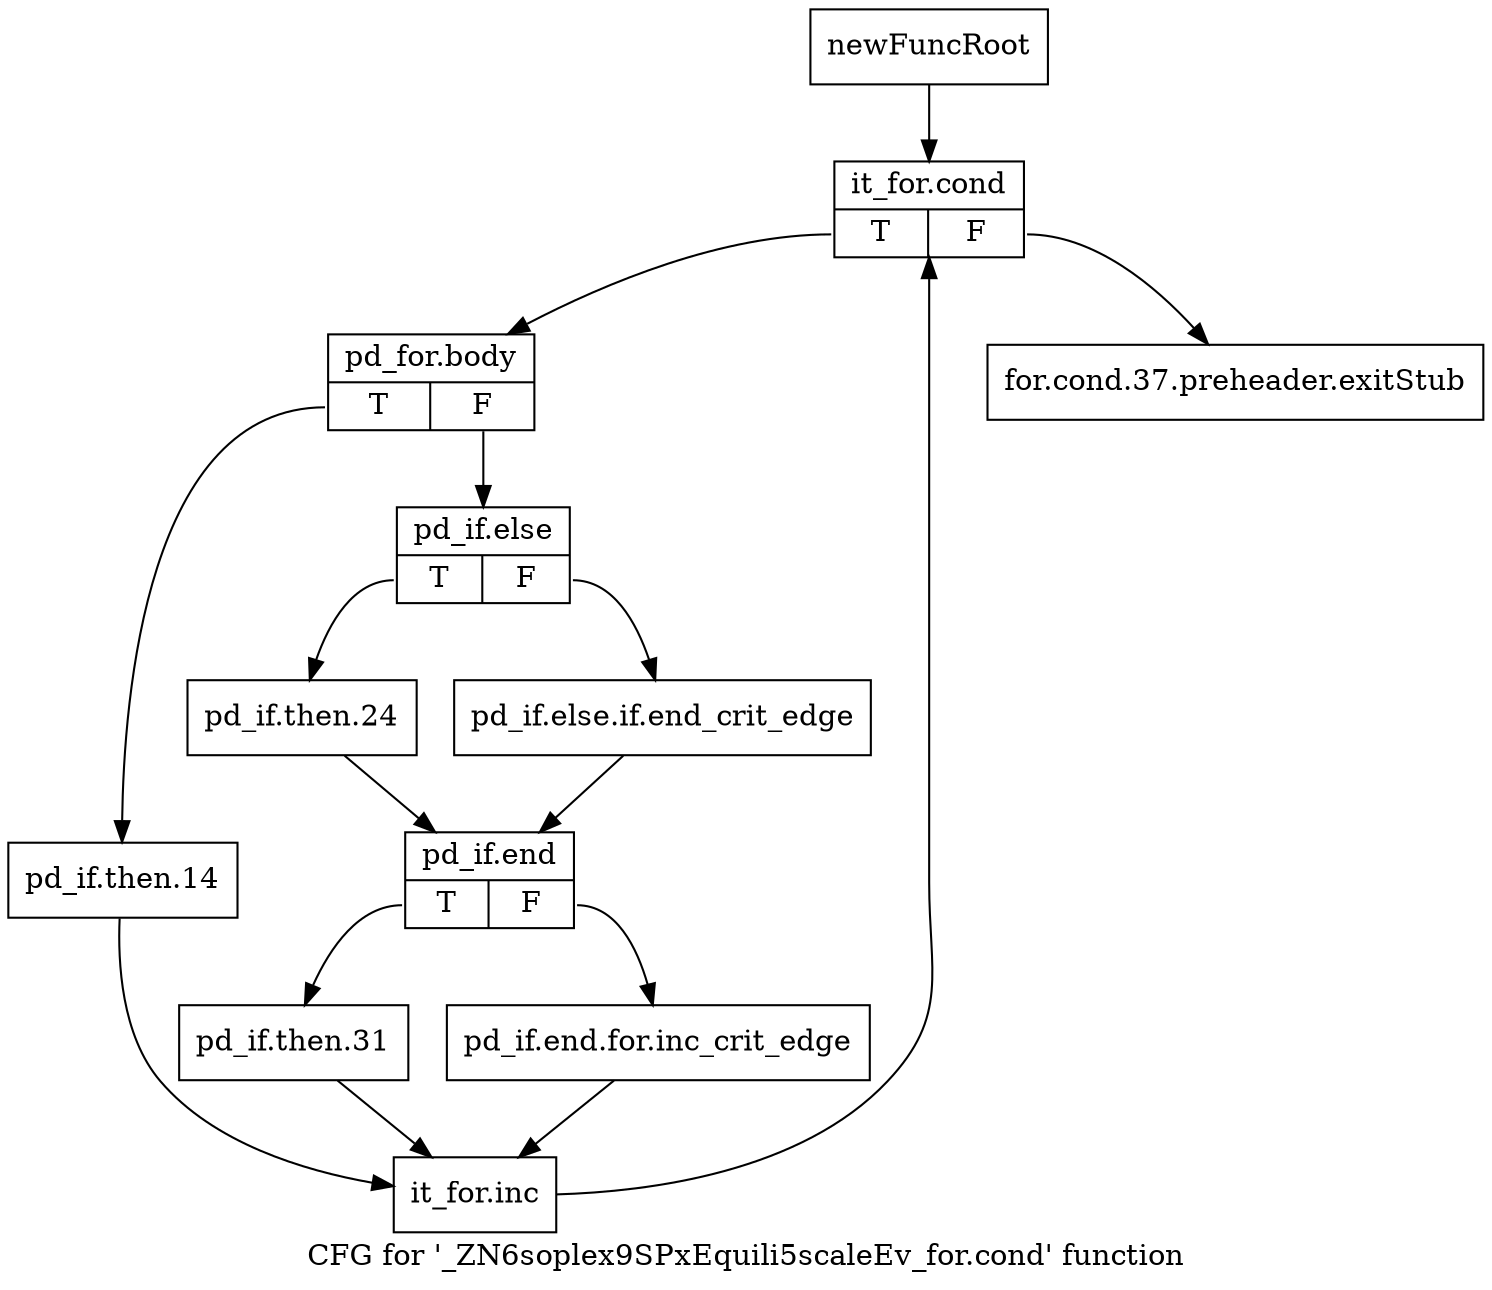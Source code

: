 digraph "CFG for '_ZN6soplex9SPxEquili5scaleEv_for.cond' function" {
	label="CFG for '_ZN6soplex9SPxEquili5scaleEv_for.cond' function";

	Node0x2dc8f30 [shape=record,label="{newFuncRoot}"];
	Node0x2dc8f30 -> Node0x2dc5270;
	Node0x2dc8f80 [shape=record,label="{for.cond.37.preheader.exitStub}"];
	Node0x2dc5270 [shape=record,label="{it_for.cond|{<s0>T|<s1>F}}"];
	Node0x2dc5270:s0 -> Node0x2dc97e0;
	Node0x2dc5270:s1 -> Node0x2dc8f80;
	Node0x2dc97e0 [shape=record,label="{pd_for.body|{<s0>T|<s1>F}}"];
	Node0x2dc97e0:s0 -> Node0x2dc9a10;
	Node0x2dc97e0:s1 -> Node0x2dc9830;
	Node0x2dc9830 [shape=record,label="{pd_if.else|{<s0>T|<s1>F}}"];
	Node0x2dc9830:s0 -> Node0x2dc98d0;
	Node0x2dc9830:s1 -> Node0x2dc9880;
	Node0x2dc9880 [shape=record,label="{pd_if.else.if.end_crit_edge}"];
	Node0x2dc9880 -> Node0x2dc9920;
	Node0x2dc98d0 [shape=record,label="{pd_if.then.24}"];
	Node0x2dc98d0 -> Node0x2dc9920;
	Node0x2dc9920 [shape=record,label="{pd_if.end|{<s0>T|<s1>F}}"];
	Node0x2dc9920:s0 -> Node0x2dc99c0;
	Node0x2dc9920:s1 -> Node0x2dc9970;
	Node0x2dc9970 [shape=record,label="{pd_if.end.for.inc_crit_edge}"];
	Node0x2dc9970 -> Node0x2dc9a60;
	Node0x2dc99c0 [shape=record,label="{pd_if.then.31}"];
	Node0x2dc99c0 -> Node0x2dc9a60;
	Node0x2dc9a10 [shape=record,label="{pd_if.then.14}"];
	Node0x2dc9a10 -> Node0x2dc9a60;
	Node0x2dc9a60 [shape=record,label="{it_for.inc}"];
	Node0x2dc9a60 -> Node0x2dc5270;
}
